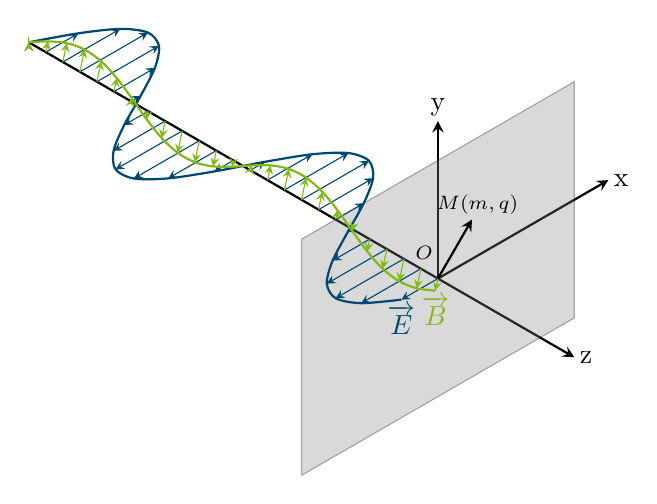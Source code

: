 \begin{tikzpicture}[x={(0.866cm,-0.5cm)}, y={(0.866cm,0.5cm)}, z={(0cm,1cm)}, scale=1.0,
    %Option for nice arrows
    >=stealth, %
    inner sep=0pt, outer sep=2pt,%
    axis/.style={thick,->},
    wave/.style={thick,color=#1,smooth},
    polaroid/.style={fill=black!50!white, opacity=0.3},
  ]
  % Colors
  \definecolor{red}{RGB}{221,42,43}
  \definecolor{green}{RGB}{132,184,24}
  \definecolor{blue}{RGB}{0,72,112}
  \definecolor{orange}{RGB}{192,128,64}
  \definecolor{gray}{RGB}{107,108,110}

  % Frame
  \coordinate (O) at (0, 0, 0);
  \draw[axis] (O) -- +(8,  0,   0) node [right] {z};
  \draw[axis] (6,0,0) -- +(0,  2.5, 0) node [right] {x};
  \draw[axis] (6,0,0) -- +(0,  0,   2) node [above] {y};

  \filldraw[polaroid] (6,-2,-1.5) -- (6,-2,1.5) -- (6,2,1.5) -- (6,2,-1.5) -- (6,-2,-1.5);

  \begin{scope}
    \scriptsize
    \draw[thick,->] (6,0,0) node[anchor=south, yshift=5pt, xshift=-5pt]{$O$} -- (6,+0.5,+0.5)node[anchor=south,xshift=2pt]{$M(m,q)$};;
  \end{scope}

  % Electric field vectors
  \draw[wave=blue, variable=\x,samples at={0,0.25,...,6}]
  plot (\x,{sin(2*\x r)},0)node[anchor=north]{$\overrightarrow{E}$};

  %Polarized light between polaroid and thin section
  \foreach \x in{0, 0.25,...,6}
  \draw[color=blue,->] (\x,0,0) -- (\x,{sin(2*\x r)},0);

  \draw[wave=green, variable=\x, samples at={0.0,0.25,...,6}]
  plot (\x, {0.26*0.26*sin(2*(\x) r)},  {0.966*0.26*sin(2*(\x) r)}) node[anchor=north]{$\overrightarrow{B}$};

  \foreach \x in{0.0,0.25,...,6} {
    \draw[color=green,->] (\x, 0, 0) --
    (\x, {0.26*0.26*sin(2*(\x) r)}, {0.966*0.26*sin(2*(\x) r)});
  }

\end{tikzpicture}
